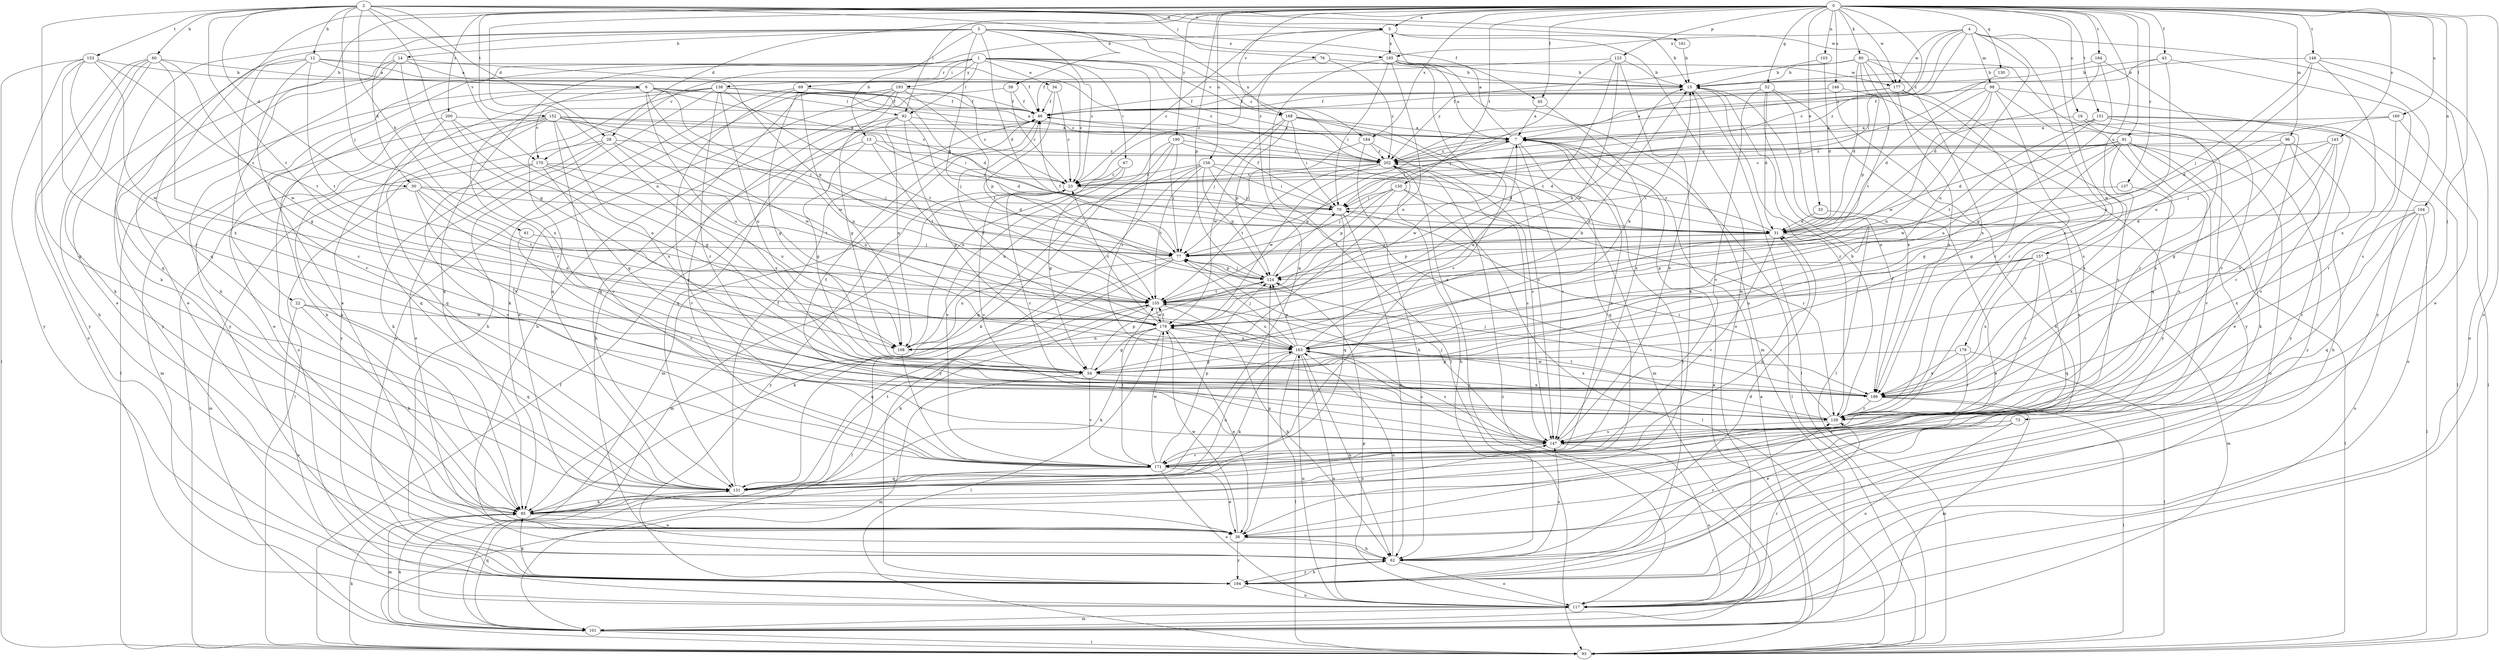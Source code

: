 strict digraph  {
0;
1;
2;
3;
4;
5;
6;
7;
12;
13;
14;
15;
16;
22;
23;
28;
30;
31;
33;
34;
38;
43;
45;
46;
52;
54;
58;
60;
61;
62;
67;
69;
70;
73;
76;
77;
80;
85;
91;
92;
93;
96;
98;
101;
103;
104;
108;
117;
123;
124;
130;
131;
137;
138;
139;
143;
146;
147;
148;
150;
151;
152;
153;
155;
156;
157;
160;
161;
163;
164;
168;
170;
171;
177;
178;
179;
184;
185;
186;
190;
193;
194;
200;
202;
0 -> 5  [label=a];
0 -> 16  [label=c];
0 -> 22  [label=c];
0 -> 28  [label=d];
0 -> 33  [label=e];
0 -> 43  [label=f];
0 -> 45  [label=f];
0 -> 52  [label=g];
0 -> 73  [label=j];
0 -> 80  [label=k];
0 -> 91  [label=l];
0 -> 92  [label=l];
0 -> 96  [label=m];
0 -> 103  [label=n];
0 -> 104  [label=n];
0 -> 108  [label=n];
0 -> 117  [label=o];
0 -> 123  [label=p];
0 -> 124  [label=p];
0 -> 130  [label=q];
0 -> 131  [label=q];
0 -> 137  [label=r];
0 -> 143  [label=s];
0 -> 146  [label=s];
0 -> 148  [label=t];
0 -> 150  [label=t];
0 -> 151  [label=t];
0 -> 152  [label=t];
0 -> 156  [label=u];
0 -> 157  [label=u];
0 -> 160  [label=u];
0 -> 164  [label=v];
0 -> 168  [label=v];
0 -> 177  [label=w];
0 -> 184  [label=x];
0 -> 190  [label=y];
0 -> 200  [label=z];
0 -> 202  [label=z];
1 -> 23  [label=c];
1 -> 34  [label=e];
1 -> 38  [label=e];
1 -> 67  [label=i];
1 -> 69  [label=i];
1 -> 85  [label=k];
1 -> 92  [label=l];
1 -> 138  [label=r];
1 -> 139  [label=r];
1 -> 168  [label=v];
1 -> 177  [label=w];
1 -> 193  [label=y];
1 -> 194  [label=y];
1 -> 202  [label=z];
2 -> 5  [label=a];
2 -> 12  [label=b];
2 -> 28  [label=d];
2 -> 30  [label=d];
2 -> 54  [label=g];
2 -> 58  [label=h];
2 -> 60  [label=h];
2 -> 61  [label=h];
2 -> 76  [label=j];
2 -> 77  [label=j];
2 -> 131  [label=q];
2 -> 153  [label=t];
2 -> 155  [label=t];
2 -> 161  [label=u];
2 -> 170  [label=v];
2 -> 177  [label=w];
3 -> 13  [label=b];
3 -> 14  [label=b];
3 -> 23  [label=c];
3 -> 30  [label=d];
3 -> 31  [label=d];
3 -> 45  [label=f];
3 -> 77  [label=j];
3 -> 85  [label=k];
3 -> 131  [label=q];
3 -> 184  [label=x];
3 -> 185  [label=x];
3 -> 202  [label=z];
4 -> 23  [label=c];
4 -> 70  [label=i];
4 -> 98  [label=m];
4 -> 139  [label=r];
4 -> 163  [label=u];
4 -> 177  [label=w];
4 -> 178  [label=w];
4 -> 185  [label=x];
4 -> 194  [label=y];
4 -> 202  [label=z];
5 -> 15  [label=b];
5 -> 23  [label=c];
5 -> 117  [label=o];
5 -> 131  [label=q];
5 -> 170  [label=v];
5 -> 185  [label=x];
6 -> 23  [label=c];
6 -> 46  [label=f];
6 -> 77  [label=j];
6 -> 92  [label=l];
6 -> 93  [label=l];
6 -> 163  [label=u];
6 -> 170  [label=v];
6 -> 179  [label=w];
7 -> 5  [label=a];
7 -> 70  [label=i];
7 -> 93  [label=l];
7 -> 131  [label=q];
7 -> 147  [label=s];
7 -> 179  [label=w];
7 -> 194  [label=y];
7 -> 202  [label=z];
12 -> 6  [label=a];
12 -> 38  [label=e];
12 -> 46  [label=f];
12 -> 54  [label=g];
12 -> 155  [label=t];
12 -> 171  [label=v];
12 -> 202  [label=z];
13 -> 31  [label=d];
13 -> 54  [label=g];
13 -> 155  [label=t];
13 -> 171  [label=v];
13 -> 202  [label=z];
14 -> 6  [label=a];
14 -> 38  [label=e];
14 -> 85  [label=k];
14 -> 124  [label=p];
14 -> 186  [label=x];
14 -> 194  [label=y];
15 -> 46  [label=f];
15 -> 93  [label=l];
15 -> 139  [label=r];
15 -> 186  [label=x];
16 -> 7  [label=a];
16 -> 139  [label=r];
16 -> 194  [label=y];
22 -> 85  [label=k];
22 -> 117  [label=o];
22 -> 131  [label=q];
22 -> 179  [label=w];
23 -> 70  [label=i];
23 -> 101  [label=m];
23 -> 147  [label=s];
23 -> 194  [label=y];
28 -> 38  [label=e];
28 -> 85  [label=k];
28 -> 93  [label=l];
28 -> 163  [label=u];
28 -> 186  [label=x];
28 -> 202  [label=z];
30 -> 31  [label=d];
30 -> 70  [label=i];
30 -> 101  [label=m];
30 -> 108  [label=n];
30 -> 155  [label=t];
30 -> 186  [label=x];
31 -> 77  [label=j];
31 -> 93  [label=l];
31 -> 124  [label=p];
31 -> 171  [label=v];
31 -> 202  [label=z];
33 -> 31  [label=d];
33 -> 38  [label=e];
34 -> 23  [label=c];
34 -> 46  [label=f];
34 -> 155  [label=t];
38 -> 62  [label=h];
38 -> 124  [label=p];
38 -> 179  [label=w];
38 -> 194  [label=y];
43 -> 15  [label=b];
43 -> 147  [label=s];
43 -> 163  [label=u];
43 -> 202  [label=z];
45 -> 7  [label=a];
45 -> 147  [label=s];
46 -> 7  [label=a];
46 -> 101  [label=m];
52 -> 31  [label=d];
52 -> 46  [label=f];
52 -> 62  [label=h];
52 -> 93  [label=l];
52 -> 171  [label=v];
52 -> 186  [label=x];
54 -> 15  [label=b];
54 -> 101  [label=m];
54 -> 124  [label=p];
54 -> 171  [label=v];
54 -> 186  [label=x];
58 -> 23  [label=c];
58 -> 46  [label=f];
58 -> 139  [label=r];
60 -> 15  [label=b];
60 -> 62  [label=h];
60 -> 85  [label=k];
60 -> 117  [label=o];
60 -> 147  [label=s];
60 -> 179  [label=w];
60 -> 194  [label=y];
61 -> 77  [label=j];
61 -> 147  [label=s];
62 -> 31  [label=d];
62 -> 117  [label=o];
62 -> 139  [label=r];
62 -> 147  [label=s];
62 -> 163  [label=u];
62 -> 194  [label=y];
67 -> 23  [label=c];
67 -> 54  [label=g];
67 -> 171  [label=v];
69 -> 31  [label=d];
69 -> 46  [label=f];
69 -> 54  [label=g];
69 -> 108  [label=n];
69 -> 171  [label=v];
69 -> 194  [label=y];
70 -> 31  [label=d];
70 -> 46  [label=f];
70 -> 62  [label=h];
70 -> 131  [label=q];
73 -> 38  [label=e];
73 -> 117  [label=o];
73 -> 147  [label=s];
76 -> 15  [label=b];
76 -> 23  [label=c];
76 -> 202  [label=z];
77 -> 46  [label=f];
77 -> 85  [label=k];
77 -> 93  [label=l];
77 -> 108  [label=n];
77 -> 124  [label=p];
80 -> 15  [label=b];
80 -> 31  [label=d];
80 -> 124  [label=p];
80 -> 147  [label=s];
80 -> 155  [label=t];
80 -> 186  [label=x];
80 -> 194  [label=y];
80 -> 202  [label=z];
85 -> 38  [label=e];
85 -> 101  [label=m];
85 -> 147  [label=s];
91 -> 23  [label=c];
91 -> 31  [label=d];
91 -> 54  [label=g];
91 -> 85  [label=k];
91 -> 117  [label=o];
91 -> 147  [label=s];
91 -> 171  [label=v];
91 -> 179  [label=w];
91 -> 186  [label=x];
91 -> 202  [label=z];
92 -> 7  [label=a];
92 -> 54  [label=g];
92 -> 62  [label=h];
92 -> 77  [label=j];
92 -> 108  [label=n];
92 -> 131  [label=q];
93 -> 7  [label=a];
93 -> 46  [label=f];
93 -> 85  [label=k];
96 -> 54  [label=g];
96 -> 62  [label=h];
96 -> 147  [label=s];
96 -> 186  [label=x];
96 -> 202  [label=z];
98 -> 31  [label=d];
98 -> 46  [label=f];
98 -> 108  [label=n];
98 -> 131  [label=q];
98 -> 139  [label=r];
98 -> 179  [label=w];
98 -> 194  [label=y];
101 -> 7  [label=a];
101 -> 85  [label=k];
101 -> 93  [label=l];
101 -> 131  [label=q];
101 -> 202  [label=z];
103 -> 15  [label=b];
103 -> 31  [label=d];
104 -> 31  [label=d];
104 -> 93  [label=l];
104 -> 117  [label=o];
104 -> 131  [label=q];
104 -> 139  [label=r];
104 -> 186  [label=x];
108 -> 171  [label=v];
117 -> 101  [label=m];
117 -> 124  [label=p];
117 -> 139  [label=r];
117 -> 163  [label=u];
117 -> 202  [label=z];
123 -> 15  [label=b];
123 -> 46  [label=f];
123 -> 77  [label=j];
123 -> 85  [label=k];
123 -> 155  [label=t];
123 -> 179  [label=w];
124 -> 70  [label=i];
124 -> 77  [label=j];
124 -> 155  [label=t];
130 -> 23  [label=c];
131 -> 31  [label=d];
131 -> 46  [label=f];
131 -> 85  [label=k];
131 -> 155  [label=t];
131 -> 163  [label=u];
137 -> 70  [label=i];
137 -> 186  [label=x];
138 -> 7  [label=a];
138 -> 46  [label=f];
138 -> 62  [label=h];
138 -> 108  [label=n];
138 -> 117  [label=o];
138 -> 131  [label=q];
138 -> 139  [label=r];
138 -> 155  [label=t];
138 -> 194  [label=y];
138 -> 202  [label=z];
139 -> 15  [label=b];
139 -> 23  [label=c];
139 -> 70  [label=i];
139 -> 147  [label=s];
139 -> 155  [label=t];
143 -> 54  [label=g];
143 -> 77  [label=j];
143 -> 139  [label=r];
143 -> 186  [label=x];
143 -> 202  [label=z];
146 -> 38  [label=e];
146 -> 46  [label=f];
146 -> 194  [label=y];
147 -> 15  [label=b];
147 -> 46  [label=f];
147 -> 77  [label=j];
147 -> 117  [label=o];
147 -> 163  [label=u];
147 -> 171  [label=v];
148 -> 15  [label=b];
148 -> 38  [label=e];
148 -> 77  [label=j];
148 -> 117  [label=o];
148 -> 163  [label=u];
148 -> 186  [label=x];
150 -> 70  [label=i];
150 -> 77  [label=j];
150 -> 93  [label=l];
150 -> 124  [label=p];
150 -> 139  [label=r];
150 -> 155  [label=t];
151 -> 7  [label=a];
151 -> 38  [label=e];
151 -> 93  [label=l];
151 -> 117  [label=o];
151 -> 155  [label=t];
151 -> 163  [label=u];
152 -> 7  [label=a];
152 -> 38  [label=e];
152 -> 70  [label=i];
152 -> 77  [label=j];
152 -> 85  [label=k];
152 -> 101  [label=m];
152 -> 131  [label=q];
152 -> 171  [label=v];
152 -> 179  [label=w];
152 -> 186  [label=x];
153 -> 15  [label=b];
153 -> 93  [label=l];
153 -> 139  [label=r];
153 -> 155  [label=t];
153 -> 179  [label=w];
153 -> 186  [label=x];
153 -> 194  [label=y];
155 -> 7  [label=a];
155 -> 15  [label=b];
155 -> 62  [label=h];
155 -> 85  [label=k];
155 -> 131  [label=q];
155 -> 163  [label=u];
155 -> 179  [label=w];
156 -> 23  [label=c];
156 -> 31  [label=d];
156 -> 70  [label=i];
156 -> 108  [label=n];
156 -> 124  [label=p];
156 -> 155  [label=t];
156 -> 186  [label=x];
156 -> 194  [label=y];
157 -> 101  [label=m];
157 -> 124  [label=p];
157 -> 131  [label=q];
157 -> 139  [label=r];
157 -> 163  [label=u];
157 -> 179  [label=w];
157 -> 186  [label=x];
160 -> 7  [label=a];
160 -> 31  [label=d];
160 -> 93  [label=l];
160 -> 139  [label=r];
161 -> 15  [label=b];
163 -> 7  [label=a];
163 -> 15  [label=b];
163 -> 46  [label=f];
163 -> 54  [label=g];
163 -> 62  [label=h];
163 -> 77  [label=j];
163 -> 85  [label=k];
163 -> 93  [label=l];
163 -> 117  [label=o];
163 -> 124  [label=p];
163 -> 147  [label=s];
163 -> 186  [label=x];
164 -> 15  [label=b];
164 -> 31  [label=d];
164 -> 54  [label=g];
164 -> 171  [label=v];
168 -> 7  [label=a];
168 -> 70  [label=i];
168 -> 77  [label=j];
168 -> 101  [label=m];
168 -> 124  [label=p];
168 -> 147  [label=s];
168 -> 179  [label=w];
170 -> 23  [label=c];
170 -> 54  [label=g];
170 -> 93  [label=l];
170 -> 155  [label=t];
170 -> 163  [label=u];
170 -> 171  [label=v];
171 -> 7  [label=a];
171 -> 38  [label=e];
171 -> 117  [label=o];
171 -> 124  [label=p];
171 -> 131  [label=q];
171 -> 155  [label=t];
171 -> 179  [label=w];
177 -> 7  [label=a];
177 -> 46  [label=f];
177 -> 139  [label=r];
177 -> 171  [label=v];
177 -> 186  [label=x];
178 -> 54  [label=g];
178 -> 93  [label=l];
178 -> 139  [label=r];
178 -> 186  [label=x];
179 -> 23  [label=c];
179 -> 38  [label=e];
179 -> 54  [label=g];
179 -> 85  [label=k];
179 -> 93  [label=l];
179 -> 108  [label=n];
179 -> 155  [label=t];
179 -> 163  [label=u];
184 -> 62  [label=h];
184 -> 77  [label=j];
184 -> 147  [label=s];
184 -> 202  [label=z];
185 -> 7  [label=a];
185 -> 15  [label=b];
185 -> 70  [label=i];
185 -> 93  [label=l];
185 -> 101  [label=m];
185 -> 108  [label=n];
185 -> 171  [label=v];
186 -> 77  [label=j];
186 -> 93  [label=l];
186 -> 101  [label=m];
186 -> 139  [label=r];
186 -> 179  [label=w];
190 -> 31  [label=d];
190 -> 77  [label=j];
190 -> 85  [label=k];
190 -> 108  [label=n];
190 -> 131  [label=q];
190 -> 202  [label=z];
193 -> 23  [label=c];
193 -> 38  [label=e];
193 -> 46  [label=f];
193 -> 54  [label=g];
193 -> 62  [label=h];
193 -> 85  [label=k];
193 -> 124  [label=p];
193 -> 131  [label=q];
194 -> 62  [label=h];
194 -> 85  [label=k];
194 -> 117  [label=o];
200 -> 7  [label=a];
200 -> 54  [label=g];
200 -> 85  [label=k];
200 -> 108  [label=n];
200 -> 131  [label=q];
202 -> 23  [label=c];
202 -> 62  [label=h];
202 -> 147  [label=s];
202 -> 155  [label=t];
202 -> 179  [label=w];
}
